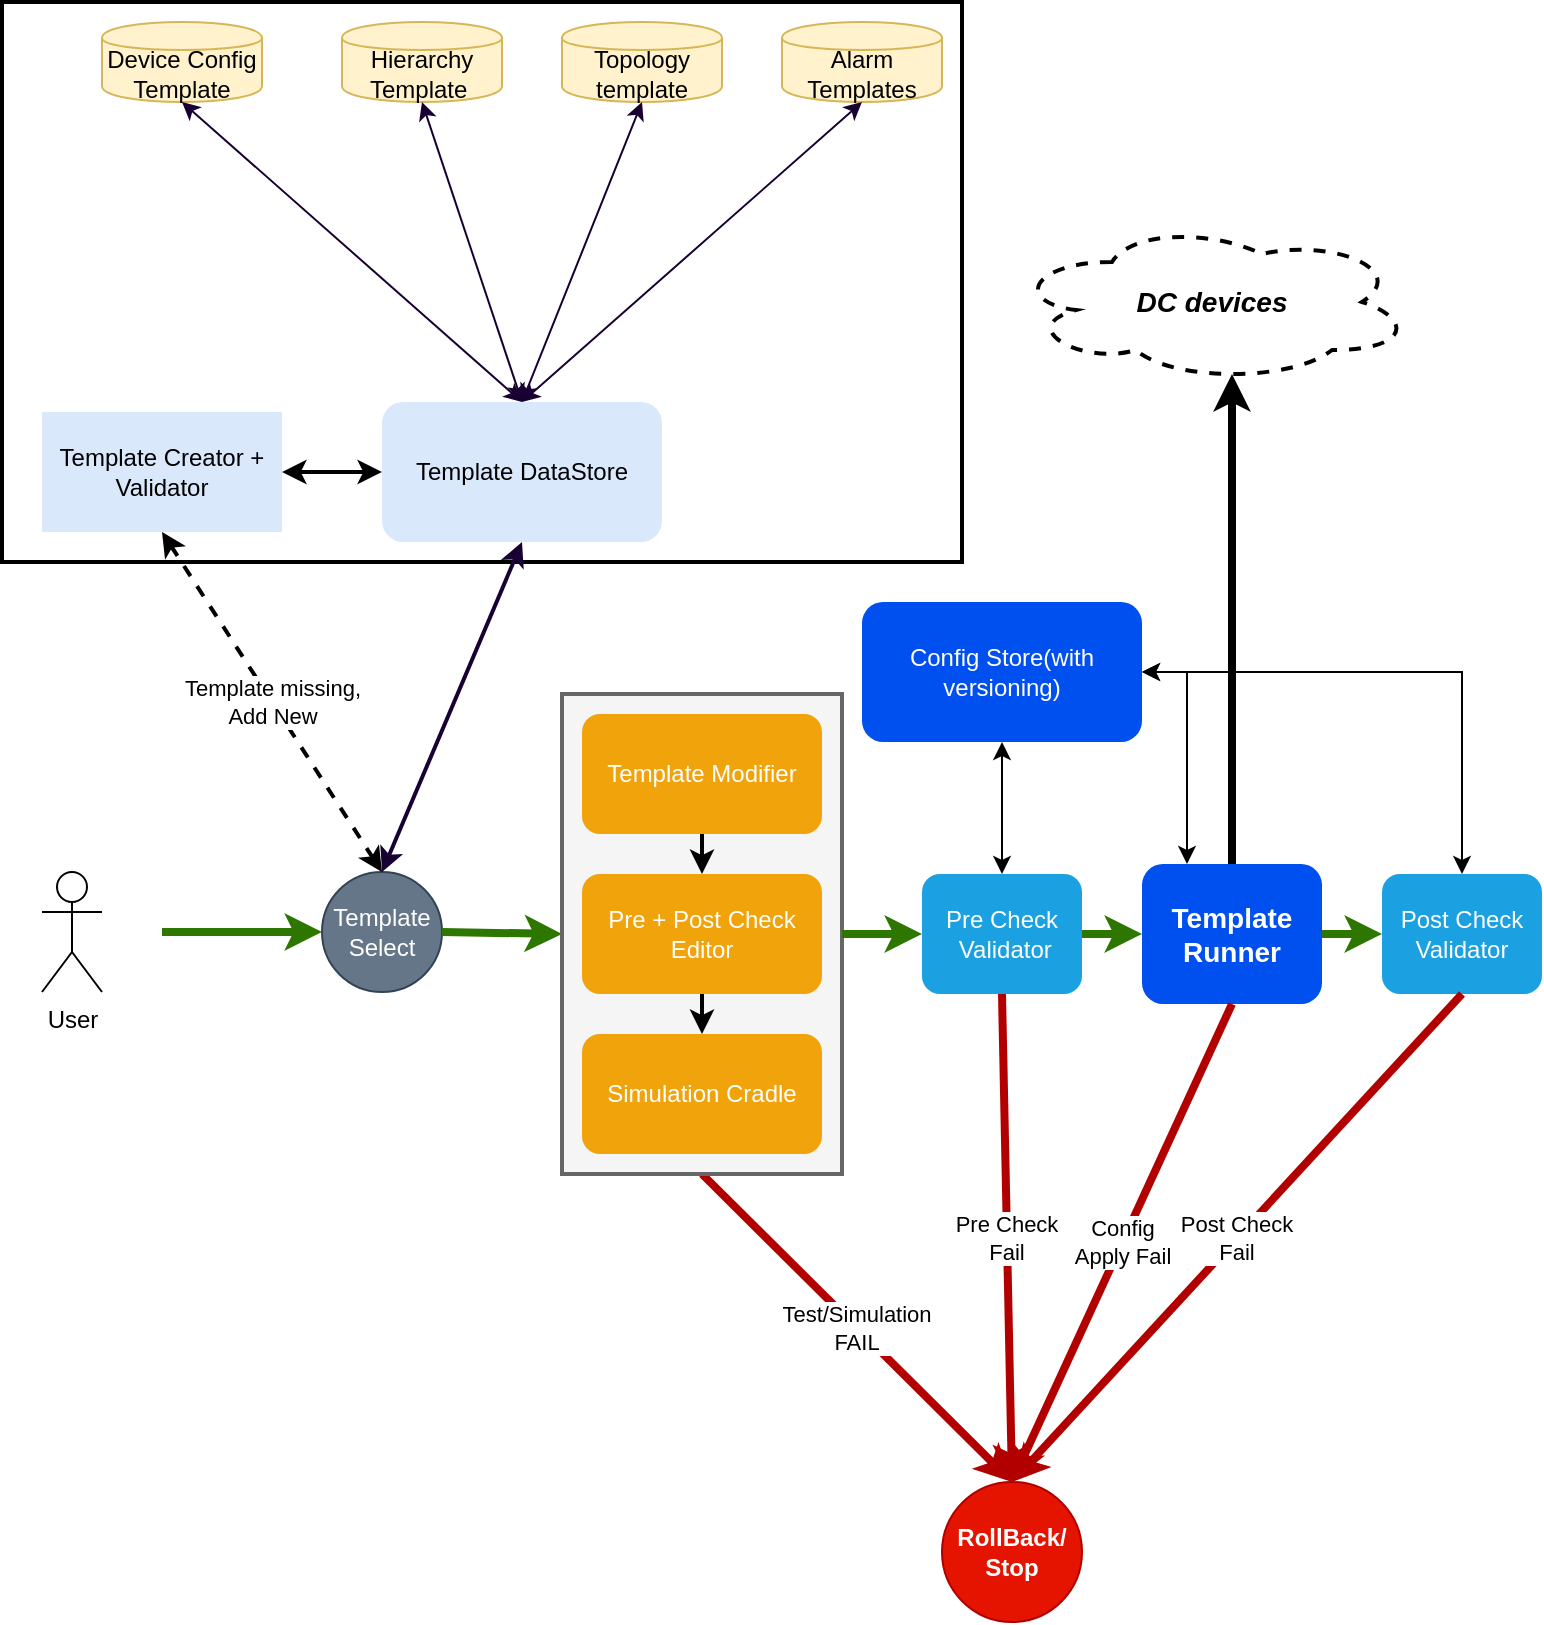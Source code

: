 <mxfile version="12.1.3" type="github" pages="1">
  <diagram id="B4XK_0Hln9eRdX3QcIPv" name="Page-1">
    <mxGraphModel dx="1346" dy="859" grid="1" gridSize="10" guides="1" tooltips="1" connect="1" arrows="1" fold="1" page="1" pageScale="1" pageWidth="850" pageHeight="1100" math="0" shadow="0">
      <root>
        <mxCell id="0"/>
        <mxCell id="1" parent="0"/>
        <mxCell id="j7HrswJJdAMiraN6C7io-34" value="" style="rounded=0;whiteSpace=wrap;html=1;strokeWidth=2;" parent="1" vertex="1">
          <mxGeometry x="30" y="30" width="480" height="280" as="geometry"/>
        </mxCell>
        <mxCell id="PcscQ1ydCQ4jhYNcUpiW-1" value="Template DataStore" style="rounded=1;whiteSpace=wrap;html=1;fillColor=#dae8fc;strokeColor=none;" parent="1" vertex="1">
          <mxGeometry x="220" y="230" width="140" height="70" as="geometry"/>
        </mxCell>
        <mxCell id="PcscQ1ydCQ4jhYNcUpiW-2" value="Device Config Template" style="shape=cylinder;whiteSpace=wrap;html=1;boundedLbl=1;backgroundOutline=1;fillColor=#fff2cc;strokeColor=#d6b656;" parent="1" vertex="1">
          <mxGeometry x="80" y="40" width="80" height="40" as="geometry"/>
        </mxCell>
        <mxCell id="PcscQ1ydCQ4jhYNcUpiW-4" value="Hierarchy Template&amp;nbsp;" style="shape=cylinder;whiteSpace=wrap;html=1;boundedLbl=1;backgroundOutline=1;fillColor=#fff2cc;strokeColor=#d6b656;" parent="1" vertex="1">
          <mxGeometry x="200" y="40" width="80" height="40" as="geometry"/>
        </mxCell>
        <mxCell id="PcscQ1ydCQ4jhYNcUpiW-5" value="Topology template" style="shape=cylinder;whiteSpace=wrap;html=1;boundedLbl=1;backgroundOutline=1;fillColor=#fff2cc;strokeColor=#d6b656;" parent="1" vertex="1">
          <mxGeometry x="310" y="40" width="80" height="40" as="geometry"/>
        </mxCell>
        <mxCell id="PcscQ1ydCQ4jhYNcUpiW-6" value="Alarm Templates" style="shape=cylinder;whiteSpace=wrap;html=1;boundedLbl=1;backgroundOutline=1;fillColor=#fff2cc;strokeColor=#d6b656;" parent="1" vertex="1">
          <mxGeometry x="420" y="40" width="80" height="40" as="geometry"/>
        </mxCell>
        <mxCell id="PcscQ1ydCQ4jhYNcUpiW-7" value="" style="endArrow=classic;startArrow=classic;html=1;entryX=0.5;entryY=1;entryDx=0;entryDy=0;exitX=0.5;exitY=0;exitDx=0;exitDy=0;strokeColor=#190033;" parent="1" source="PcscQ1ydCQ4jhYNcUpiW-1" target="PcscQ1ydCQ4jhYNcUpiW-2" edge="1">
          <mxGeometry width="50" height="50" relative="1" as="geometry">
            <mxPoint x="10" y="300" as="sourcePoint"/>
            <mxPoint x="60" y="250" as="targetPoint"/>
          </mxGeometry>
        </mxCell>
        <mxCell id="j7HrswJJdAMiraN6C7io-1" value="" style="endArrow=classic;startArrow=classic;html=1;entryX=0.5;entryY=1;entryDx=0;entryDy=0;exitX=0.5;exitY=0;exitDx=0;exitDy=0;strokeColor=#190033;" parent="1" source="PcscQ1ydCQ4jhYNcUpiW-1" target="PcscQ1ydCQ4jhYNcUpiW-4" edge="1">
          <mxGeometry width="50" height="50" relative="1" as="geometry">
            <mxPoint x="360" y="170" as="sourcePoint"/>
            <mxPoint x="190" y="90" as="targetPoint"/>
          </mxGeometry>
        </mxCell>
        <mxCell id="j7HrswJJdAMiraN6C7io-3" value="" style="endArrow=classic;startArrow=classic;html=1;entryX=0.5;entryY=1;entryDx=0;entryDy=0;exitX=0.5;exitY=0;exitDx=0;exitDy=0;strokeColor=#190033;" parent="1" source="PcscQ1ydCQ4jhYNcUpiW-1" target="PcscQ1ydCQ4jhYNcUpiW-5" edge="1">
          <mxGeometry width="50" height="50" relative="1" as="geometry">
            <mxPoint x="375" y="190" as="sourcePoint"/>
            <mxPoint x="325" y="110" as="targetPoint"/>
          </mxGeometry>
        </mxCell>
        <mxCell id="j7HrswJJdAMiraN6C7io-4" value="" style="endArrow=classic;startArrow=classic;html=1;entryX=0.5;entryY=1;entryDx=0;entryDy=0;exitX=0.5;exitY=0;exitDx=0;exitDy=0;strokeColor=#190033;" parent="1" source="PcscQ1ydCQ4jhYNcUpiW-1" target="PcscQ1ydCQ4jhYNcUpiW-6" edge="1">
          <mxGeometry width="50" height="50" relative="1" as="geometry">
            <mxPoint x="390" y="195" as="sourcePoint"/>
            <mxPoint x="450" y="115" as="targetPoint"/>
          </mxGeometry>
        </mxCell>
        <mxCell id="j7HrswJJdAMiraN6C7io-5" value="Template Creator + Validator" style="rounded=0;whiteSpace=wrap;html=1;fillColor=#dae8fc;strokeColor=none;" parent="1" vertex="1">
          <mxGeometry x="50" y="235" width="120" height="60" as="geometry"/>
        </mxCell>
        <mxCell id="j7HrswJJdAMiraN6C7io-7" value="User" style="shape=umlActor;verticalLabelPosition=bottom;labelBackgroundColor=#ffffff;verticalAlign=top;html=1;outlineConnect=0;" parent="1" vertex="1">
          <mxGeometry x="50" y="465" width="30" height="60" as="geometry"/>
        </mxCell>
        <mxCell id="j7HrswJJdAMiraN6C7io-8" value="Template Select" style="ellipse;whiteSpace=wrap;html=1;aspect=fixed;fillColor=#647687;strokeColor=#314354;fontColor=#ffffff;" parent="1" vertex="1">
          <mxGeometry x="190" y="465" width="60" height="60" as="geometry"/>
        </mxCell>
        <mxCell id="j7HrswJJdAMiraN6C7io-14" value="" style="endArrow=classic;startArrow=classic;html=1;entryX=0.5;entryY=1;entryDx=0;entryDy=0;exitX=0.5;exitY=0;exitDx=0;exitDy=0;strokeColor=#190033;strokeWidth=2;" parent="1" source="j7HrswJJdAMiraN6C7io-8" target="PcscQ1ydCQ4jhYNcUpiW-1" edge="1">
          <mxGeometry width="50" height="50" relative="1" as="geometry">
            <mxPoint x="270" y="380" as="sourcePoint"/>
            <mxPoint x="100" y="300" as="targetPoint"/>
          </mxGeometry>
        </mxCell>
        <mxCell id="j7HrswJJdAMiraN6C7io-24" value="Template missing,&lt;br&gt;Add New" style="endArrow=classic;startArrow=classic;html=1;dashed=1;strokeColor=#000000;strokeWidth=2;entryX=0.5;entryY=1;entryDx=0;entryDy=0;exitX=0.5;exitY=0;exitDx=0;exitDy=0;" parent="1" source="j7HrswJJdAMiraN6C7io-8" target="j7HrswJJdAMiraN6C7io-5" edge="1">
          <mxGeometry width="50" height="50" relative="1" as="geometry">
            <mxPoint x="10" y="620" as="sourcePoint"/>
            <mxPoint x="60" y="570" as="targetPoint"/>
          </mxGeometry>
        </mxCell>
        <mxCell id="j7HrswJJdAMiraN6C7io-32" value="" style="endArrow=classic;startArrow=classic;html=1;strokeColor=#000000;strokeWidth=2;entryX=0;entryY=0.5;entryDx=0;entryDy=0;exitX=1;exitY=0.5;exitDx=0;exitDy=0;" parent="1" source="j7HrswJJdAMiraN6C7io-5" target="PcscQ1ydCQ4jhYNcUpiW-1" edge="1">
          <mxGeometry width="50" height="50" relative="1" as="geometry">
            <mxPoint x="10" y="680" as="sourcePoint"/>
            <mxPoint x="60" y="630" as="targetPoint"/>
          </mxGeometry>
        </mxCell>
        <mxCell id="j7HrswJJdAMiraN6C7io-35" value="Pre Check&lt;br&gt;&amp;nbsp;Validator" style="rounded=1;whiteSpace=wrap;html=1;fillColor=#1ba1e2;strokeColor=none;fontColor=#ffffff;" parent="1" vertex="1">
          <mxGeometry x="490" y="466" width="80" height="60" as="geometry"/>
        </mxCell>
        <mxCell id="j7HrswJJdAMiraN6C7io-36" value="&lt;span style=&quot;font-size: 14px&quot;&gt;&lt;b&gt;Template Runner&lt;/b&gt;&lt;/span&gt;" style="rounded=1;whiteSpace=wrap;html=1;fillColor=#0050ef;strokeColor=none;fontColor=#ffffff;glass=0;comic=0;shadow=0;" parent="1" vertex="1">
          <mxGeometry x="600" y="461" width="90" height="70" as="geometry"/>
        </mxCell>
        <mxCell id="j7HrswJJdAMiraN6C7io-37" value="Post Check Validator" style="rounded=1;whiteSpace=wrap;html=1;fillColor=#1ba1e2;strokeColor=none;fontColor=#ffffff;" parent="1" vertex="1">
          <mxGeometry x="720" y="466" width="80" height="60" as="geometry"/>
        </mxCell>
        <mxCell id="j7HrswJJdAMiraN6C7io-38" value="&lt;b&gt;RollBack/&lt;br&gt;Stop&lt;/b&gt;" style="ellipse;whiteSpace=wrap;html=1;aspect=fixed;fillColor=#e51400;strokeColor=#B20000;fontColor=#ffffff;" parent="1" vertex="1">
          <mxGeometry x="500" y="770" width="70" height="70" as="geometry"/>
        </mxCell>
        <mxCell id="j7HrswJJdAMiraN6C7io-40" value="Test/Simulation&lt;br&gt;FAIL" style="endArrow=classic;html=1;strokeColor=#B20000;strokeWidth=4;exitX=0.5;exitY=1;exitDx=0;exitDy=0;entryX=0.5;entryY=0;entryDx=0;entryDy=0;fillColor=#e51400;" parent="1" source="j7HrswJJdAMiraN6C7io-31" target="j7HrswJJdAMiraN6C7io-38" edge="1">
          <mxGeometry width="50" height="50" relative="1" as="geometry">
            <mxPoint x="320" y="740" as="sourcePoint"/>
            <mxPoint x="370" y="690" as="targetPoint"/>
          </mxGeometry>
        </mxCell>
        <mxCell id="j7HrswJJdAMiraN6C7io-41" value="" style="endArrow=classic;html=1;strokeColor=#2D7600;strokeWidth=4;entryX=0;entryY=0.5;entryDx=0;entryDy=0;fillColor=#60a917;" parent="1" target="j7HrswJJdAMiraN6C7io-8" edge="1">
          <mxGeometry width="50" height="50" relative="1" as="geometry">
            <mxPoint x="110" y="495" as="sourcePoint"/>
            <mxPoint x="140" y="570" as="targetPoint"/>
          </mxGeometry>
        </mxCell>
        <mxCell id="j7HrswJJdAMiraN6C7io-43" value="" style="endArrow=classic;html=1;strokeColor=#2D7600;strokeWidth=4;entryX=0;entryY=0.5;entryDx=0;entryDy=0;fillColor=#60a917;exitX=1;exitY=0.5;exitDx=0;exitDy=0;" parent="1" source="j7HrswJJdAMiraN6C7io-8" target="j7HrswJJdAMiraN6C7io-31" edge="1">
          <mxGeometry width="50" height="50" relative="1" as="geometry">
            <mxPoint x="150" y="610" as="sourcePoint"/>
            <mxPoint x="230" y="609.5" as="targetPoint"/>
          </mxGeometry>
        </mxCell>
        <mxCell id="j7HrswJJdAMiraN6C7io-44" value="" style="group" parent="1" vertex="1" connectable="0">
          <mxGeometry x="310" y="376" width="140" height="240" as="geometry"/>
        </mxCell>
        <mxCell id="j7HrswJJdAMiraN6C7io-31" value="" style="rounded=0;whiteSpace=wrap;html=1;strokeWidth=2;fillColor=#f5f5f5;strokeColor=#666666;fontColor=#333333;" parent="j7HrswJJdAMiraN6C7io-44" vertex="1">
          <mxGeometry width="140" height="240" as="geometry"/>
        </mxCell>
        <mxCell id="j7HrswJJdAMiraN6C7io-25" value="Template Modifier" style="rounded=1;whiteSpace=wrap;html=1;fillColor=#f0a30a;strokeColor=none;fontColor=#ffffff;" parent="j7HrswJJdAMiraN6C7io-44" vertex="1">
          <mxGeometry x="10" y="10" width="120" height="60" as="geometry"/>
        </mxCell>
        <mxCell id="j7HrswJJdAMiraN6C7io-26" value="Pre + Post Check Editor" style="rounded=1;whiteSpace=wrap;html=1;fillColor=#f0a30a;strokeColor=none;fontColor=#ffffff;" parent="j7HrswJJdAMiraN6C7io-44" vertex="1">
          <mxGeometry x="10" y="90" width="120" height="60" as="geometry"/>
        </mxCell>
        <mxCell id="j7HrswJJdAMiraN6C7io-27" value="Simulation Cradle" style="rounded=1;whiteSpace=wrap;html=1;fillColor=#f0a30a;strokeColor=none;fontColor=#ffffff;" parent="j7HrswJJdAMiraN6C7io-44" vertex="1">
          <mxGeometry x="10" y="170" width="120" height="60" as="geometry"/>
        </mxCell>
        <mxCell id="j7HrswJJdAMiraN6C7io-28" value="" style="endArrow=classic;html=1;strokeColor=#000000;strokeWidth=2;exitX=0.5;exitY=1;exitDx=0;exitDy=0;" parent="j7HrswJJdAMiraN6C7io-44" source="j7HrswJJdAMiraN6C7io-25" target="j7HrswJJdAMiraN6C7io-26" edge="1">
          <mxGeometry width="50" height="50" relative="1" as="geometry">
            <mxPoint x="-280" y="350" as="sourcePoint"/>
            <mxPoint x="-230" y="300" as="targetPoint"/>
          </mxGeometry>
        </mxCell>
        <mxCell id="j7HrswJJdAMiraN6C7io-30" value="" style="endArrow=classic;html=1;strokeColor=#000000;strokeWidth=2;exitX=0.5;exitY=1;exitDx=0;exitDy=0;entryX=0.5;entryY=0;entryDx=0;entryDy=0;" parent="j7HrswJJdAMiraN6C7io-44" source="j7HrswJJdAMiraN6C7io-26" target="j7HrswJJdAMiraN6C7io-27" edge="1">
          <mxGeometry width="50" height="50" relative="1" as="geometry">
            <mxPoint x="150" y="70" as="sourcePoint"/>
            <mxPoint x="150" y="90" as="targetPoint"/>
          </mxGeometry>
        </mxCell>
        <mxCell id="j7HrswJJdAMiraN6C7io-45" value="" style="endArrow=classic;html=1;strokeColor=#2D7600;strokeWidth=4;entryX=0;entryY=0.5;entryDx=0;entryDy=0;fillColor=#60a917;exitX=1;exitY=0.5;exitDx=0;exitDy=0;" parent="1" source="j7HrswJJdAMiraN6C7io-31" target="j7HrswJJdAMiraN6C7io-35" edge="1">
          <mxGeometry width="50" height="50" relative="1" as="geometry">
            <mxPoint x="560" y="590" as="sourcePoint"/>
            <mxPoint x="620" y="591" as="targetPoint"/>
          </mxGeometry>
        </mxCell>
        <mxCell id="j7HrswJJdAMiraN6C7io-50" value="" style="endArrow=classic;html=1;strokeColor=#2D7600;strokeWidth=4;entryX=0;entryY=0.5;entryDx=0;entryDy=0;fillColor=#60a917;exitX=1;exitY=0.5;exitDx=0;exitDy=0;" parent="1" source="j7HrswJJdAMiraN6C7io-36" target="j7HrswJJdAMiraN6C7io-37" edge="1">
          <mxGeometry width="50" height="50" relative="1" as="geometry">
            <mxPoint x="550" y="640" as="sourcePoint"/>
            <mxPoint x="610" y="641" as="targetPoint"/>
          </mxGeometry>
        </mxCell>
        <mxCell id="j7HrswJJdAMiraN6C7io-52" value="" style="endArrow=classic;html=1;strokeColor=#2D7600;strokeWidth=4;entryX=0;entryY=0.5;entryDx=0;entryDy=0;fillColor=#60a917;exitX=1;exitY=0.5;exitDx=0;exitDy=0;" parent="1" source="j7HrswJJdAMiraN6C7io-35" target="j7HrswJJdAMiraN6C7io-36" edge="1">
          <mxGeometry width="50" height="50" relative="1" as="geometry">
            <mxPoint x="560" y="600" as="sourcePoint"/>
            <mxPoint x="620" y="601" as="targetPoint"/>
          </mxGeometry>
        </mxCell>
        <mxCell id="j7HrswJJdAMiraN6C7io-53" value="Post Check&lt;br&gt;Fail" style="endArrow=classic;html=1;strokeColor=#B20000;strokeWidth=4;exitX=0.5;exitY=1;exitDx=0;exitDy=0;entryX=0.5;entryY=0;entryDx=0;entryDy=0;fillColor=#e51400;" parent="1" source="j7HrswJJdAMiraN6C7io-37" target="j7HrswJJdAMiraN6C7io-38" edge="1">
          <mxGeometry width="50" height="50" relative="1" as="geometry">
            <mxPoint x="590" y="616" as="sourcePoint"/>
            <mxPoint x="590" y="770" as="targetPoint"/>
          </mxGeometry>
        </mxCell>
        <mxCell id="j7HrswJJdAMiraN6C7io-54" value="Pre Check&lt;br&gt;Fail" style="endArrow=classic;html=1;strokeColor=#B20000;strokeWidth=4;exitX=0.5;exitY=1;exitDx=0;exitDy=0;entryX=0.5;entryY=0;entryDx=0;entryDy=0;fillColor=#e51400;" parent="1" source="j7HrswJJdAMiraN6C7io-35" target="j7HrswJJdAMiraN6C7io-38" edge="1">
          <mxGeometry width="50" height="50" relative="1" as="geometry">
            <mxPoint x="499.5" y="616" as="sourcePoint"/>
            <mxPoint x="499.5" y="770" as="targetPoint"/>
          </mxGeometry>
        </mxCell>
        <mxCell id="j7HrswJJdAMiraN6C7io-55" value="Config&lt;br&gt;Apply Fail" style="endArrow=classic;html=1;strokeColor=#B20000;strokeWidth=4;exitX=0.5;exitY=1;exitDx=0;exitDy=0;entryX=0.5;entryY=0;entryDx=0;entryDy=0;fillColor=#e51400;" parent="1" source="j7HrswJJdAMiraN6C7io-36" target="j7HrswJJdAMiraN6C7io-38" edge="1">
          <mxGeometry width="50" height="50" relative="1" as="geometry">
            <mxPoint x="550" y="616" as="sourcePoint"/>
            <mxPoint x="550" y="770" as="targetPoint"/>
          </mxGeometry>
        </mxCell>
        <mxCell id="j7HrswJJdAMiraN6C7io-56" value="&lt;span style=&quot;font-size: 14px&quot;&gt;&lt;b&gt;&lt;i&gt;DC devices&lt;/i&gt;&lt;/b&gt;&lt;/span&gt;" style="ellipse;shape=cloud;whiteSpace=wrap;html=1;strokeColor=#000000;strokeWidth=2;dashed=1;" parent="1" vertex="1">
          <mxGeometry x="535" y="140" width="200" height="80" as="geometry"/>
        </mxCell>
        <mxCell id="j7HrswJJdAMiraN6C7io-57" value="" style="endArrow=classic;html=1;strokeColor=#000000;strokeWidth=4;exitX=0.5;exitY=0;exitDx=0;exitDy=0;entryX=0.55;entryY=0.95;entryDx=0;entryDy=0;entryPerimeter=0;" parent="1" source="j7HrswJJdAMiraN6C7io-36" target="j7HrswJJdAMiraN6C7io-56" edge="1">
          <mxGeometry width="50" height="50" relative="1" as="geometry">
            <mxPoint x="710" y="730" as="sourcePoint"/>
            <mxPoint x="760" y="680" as="targetPoint"/>
          </mxGeometry>
        </mxCell>
        <mxCell id="jtmj46FvMciWFcFI_68c-1" value="Config Store(with versioning)" style="rounded=1;whiteSpace=wrap;html=1;fillColor=#0050ef;strokeColor=none;fontColor=#ffffff;" vertex="1" parent="1">
          <mxGeometry x="460" y="330" width="140" height="70" as="geometry"/>
        </mxCell>
        <mxCell id="jtmj46FvMciWFcFI_68c-4" value="" style="endArrow=classic;startArrow=classic;html=1;entryX=0.5;entryY=1;entryDx=0;entryDy=0;exitX=0.5;exitY=0;exitDx=0;exitDy=0;" edge="1" parent="1" source="j7HrswJJdAMiraN6C7io-35" target="jtmj46FvMciWFcFI_68c-1">
          <mxGeometry width="50" height="50" relative="1" as="geometry">
            <mxPoint x="30" y="910" as="sourcePoint"/>
            <mxPoint x="80" y="860" as="targetPoint"/>
          </mxGeometry>
        </mxCell>
        <mxCell id="jtmj46FvMciWFcFI_68c-5" value="" style="endArrow=classic;startArrow=classic;html=1;entryX=1;entryY=0.5;entryDx=0;entryDy=0;exitX=0.25;exitY=0;exitDx=0;exitDy=0;edgeStyle=orthogonalEdgeStyle;rounded=0;" edge="1" parent="1" source="j7HrswJJdAMiraN6C7io-36" target="jtmj46FvMciWFcFI_68c-1">
          <mxGeometry width="50" height="50" relative="1" as="geometry">
            <mxPoint x="30" y="910" as="sourcePoint"/>
            <mxPoint x="80" y="860" as="targetPoint"/>
          </mxGeometry>
        </mxCell>
        <mxCell id="jtmj46FvMciWFcFI_68c-6" value="" style="endArrow=classic;startArrow=classic;html=1;entryX=1;entryY=0.5;entryDx=0;entryDy=0;exitX=0.5;exitY=0;exitDx=0;exitDy=0;edgeStyle=orthogonalEdgeStyle;rounded=0;" edge="1" parent="1" source="j7HrswJJdAMiraN6C7io-37" target="jtmj46FvMciWFcFI_68c-1">
          <mxGeometry width="50" height="50" relative="1" as="geometry">
            <mxPoint x="30" y="910" as="sourcePoint"/>
            <mxPoint x="80" y="860" as="targetPoint"/>
          </mxGeometry>
        </mxCell>
      </root>
    </mxGraphModel>
  </diagram>
</mxfile>
